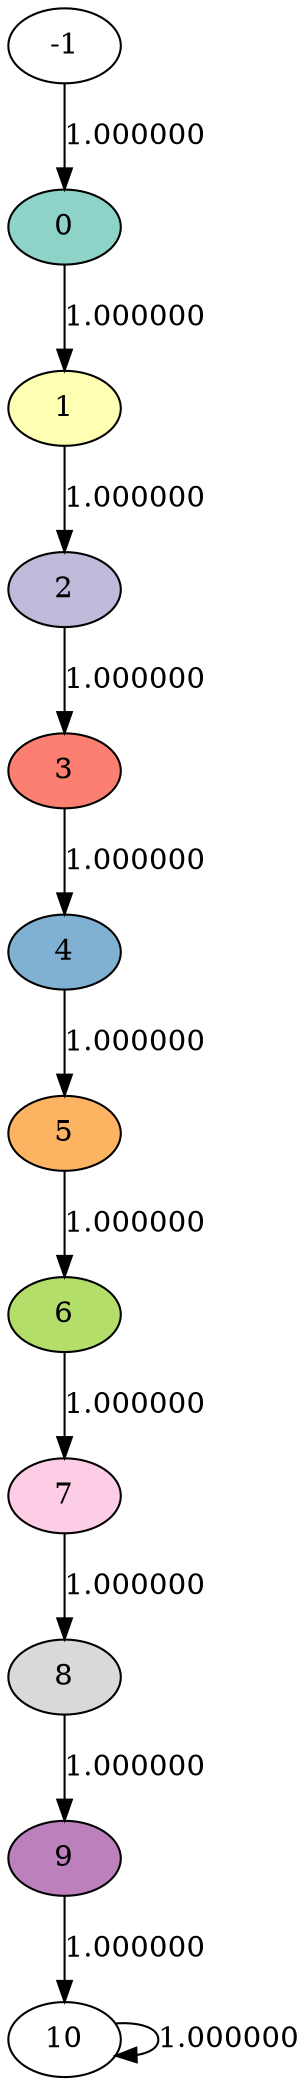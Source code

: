 digraph statespace {
node [colorscheme="set312" style=wedged]
0 [style=filled fillcolor=1]
-1 -> 0 [ label="1.000000" ];
1 [style=filled fillcolor=2]
0 -> 1 [ label="1.000000" ];
2 [style=filled fillcolor=3]
1 -> 2 [ label="1.000000" ];
3 [style=filled fillcolor=4]
2 -> 3 [ label="1.000000" ];
4 [style=filled fillcolor=5]
3 -> 4 [ label="1.000000" ];
5 [style=filled fillcolor=6]
4 -> 5 [ label="1.000000" ];
6 [style=filled fillcolor=7]
5 -> 6 [ label="1.000000" ];
7 [style=filled fillcolor=8]
6 -> 7 [ label="1.000000" ];
8 [style=filled fillcolor=9]
7 -> 8 [ label="1.000000" ];
9 [style=filled fillcolor=10]
8 -> 9 [ label="1.000000" ];
9 -> 10 [ label="1.000000" ];
10 -> 10 [ label="1.000000" ];
}
